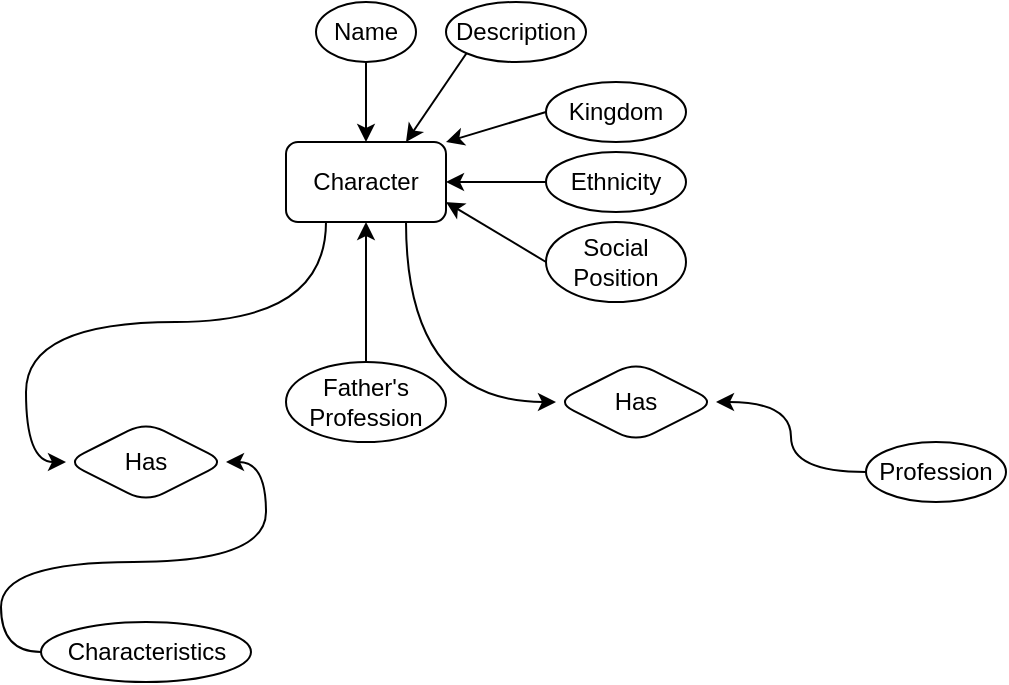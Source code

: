 <mxfile>
    <diagram id="w9YKgMj9tK8E7thIzkRx" name="Página-1">
        <mxGraphModel dx="1049" dy="790" grid="1" gridSize="10" guides="1" tooltips="1" connect="1" arrows="1" fold="1" page="1" pageScale="1" pageWidth="1169" pageHeight="827" math="0" shadow="0">
            <root>
                <mxCell id="0"/>
                <mxCell id="1" parent="0"/>
                <mxCell id="11" style="orthogonalLoop=1;jettySize=auto;html=1;exitX=0;exitY=1;exitDx=0;exitDy=0;entryX=0.75;entryY=0;entryDx=0;entryDy=0;" parent="1" source="6" target="2" edge="1">
                    <mxGeometry relative="1" as="geometry">
                        <mxPoint x="620" y="140" as="targetPoint"/>
                    </mxGeometry>
                </mxCell>
                <mxCell id="28" style="edgeStyle=orthogonalEdgeStyle;rounded=0;orthogonalLoop=1;jettySize=auto;html=1;exitX=0.25;exitY=1;exitDx=0;exitDy=0;entryX=0;entryY=0.5;entryDx=0;entryDy=0;curved=1;" edge="1" parent="1" source="2" target="27">
                    <mxGeometry relative="1" as="geometry"/>
                </mxCell>
                <object label="Character" id="2">
                    <mxCell style="whiteSpace=wrap;html=1;rounded=1;" parent="1" vertex="1">
                        <mxGeometry x="410" y="200" width="80" height="40" as="geometry"/>
                    </mxCell>
                </object>
                <mxCell id="3" value="Name" style="ellipse;whiteSpace=wrap;html=1;rounded=1;" parent="1" vertex="1">
                    <mxGeometry x="425" y="130" width="50" height="30" as="geometry"/>
                </mxCell>
                <mxCell id="4" value="" style="endArrow=classic;html=1;entryX=0.5;entryY=0;entryDx=0;entryDy=0;exitX=0.5;exitY=1;exitDx=0;exitDy=0;" parent="1" source="3" target="2" edge="1">
                    <mxGeometry width="50" height="50" relative="1" as="geometry">
                        <mxPoint x="370" y="170" as="sourcePoint"/>
                        <mxPoint x="630" y="400" as="targetPoint"/>
                    </mxGeometry>
                </mxCell>
                <mxCell id="6" value="Description" style="ellipse;whiteSpace=wrap;html=1;rounded=1;" parent="1" vertex="1">
                    <mxGeometry x="490" y="130" width="70" height="30" as="geometry"/>
                </mxCell>
                <mxCell id="8" value="Kingdom" style="ellipse;whiteSpace=wrap;html=1;rounded=1;" parent="1" vertex="1">
                    <mxGeometry x="540" y="170" width="70" height="30" as="geometry"/>
                </mxCell>
                <mxCell id="9" value="" style="endArrow=classic;html=1;exitX=0;exitY=0.5;exitDx=0;exitDy=0;curved=1;entryX=1;entryY=0;entryDx=0;entryDy=0;" parent="1" source="8" target="2" edge="1">
                    <mxGeometry width="50" height="50" relative="1" as="geometry">
                        <mxPoint x="500" y="200" as="sourcePoint"/>
                        <mxPoint x="590" y="220" as="targetPoint"/>
                    </mxGeometry>
                </mxCell>
                <mxCell id="14" style="orthogonalLoop=1;jettySize=auto;html=1;exitX=0;exitY=0.5;exitDx=0;exitDy=0;entryX=1;entryY=0.5;entryDx=0;entryDy=0;strokeColor=#000000;" parent="1" source="13" target="2" edge="1">
                    <mxGeometry relative="1" as="geometry"/>
                </mxCell>
                <mxCell id="13" value="Ethnicity" style="ellipse;whiteSpace=wrap;html=1;rounded=1;" parent="1" vertex="1">
                    <mxGeometry x="540" y="205" width="70" height="30" as="geometry"/>
                </mxCell>
                <mxCell id="15" style="orthogonalLoop=1;jettySize=auto;html=1;exitX=0;exitY=0.5;exitDx=0;exitDy=0;strokeColor=#000000;" parent="1" source="16" edge="1">
                    <mxGeometry relative="1" as="geometry">
                        <mxPoint x="490" y="230" as="targetPoint"/>
                    </mxGeometry>
                </mxCell>
                <mxCell id="16" value="Social Position" style="ellipse;whiteSpace=wrap;html=1;rounded=1;" parent="1" vertex="1">
                    <mxGeometry x="540" y="240" width="70" height="40" as="geometry"/>
                </mxCell>
                <mxCell id="17" style="edgeStyle=orthogonalEdgeStyle;curved=1;orthogonalLoop=1;jettySize=auto;html=1;exitX=0;exitY=0.5;exitDx=0;exitDy=0;strokeColor=#000000;entryX=1;entryY=0.5;entryDx=0;entryDy=0;" parent="1" source="18" target="21" edge="1">
                    <mxGeometry relative="1" as="geometry">
                        <mxPoint x="420" y="435" as="targetPoint"/>
                    </mxGeometry>
                </mxCell>
                <mxCell id="18" value="Profession" style="ellipse;whiteSpace=wrap;html=1;rounded=1;" parent="1" vertex="1">
                    <mxGeometry x="700" y="350" width="70" height="30" as="geometry"/>
                </mxCell>
                <mxCell id="19" style="edgeStyle=orthogonalEdgeStyle;curved=1;orthogonalLoop=1;jettySize=auto;html=1;exitX=0.5;exitY=0;exitDx=0;exitDy=0;entryX=0.5;entryY=1;entryDx=0;entryDy=0;strokeColor=#000000;" parent="1" source="20" target="2" edge="1">
                    <mxGeometry relative="1" as="geometry">
                        <mxPoint x="490" y="440" as="targetPoint"/>
                    </mxGeometry>
                </mxCell>
                <mxCell id="20" value="Father's Profession" style="ellipse;whiteSpace=wrap;html=1;rounded=1;" parent="1" vertex="1">
                    <mxGeometry x="410" y="310" width="80" height="40" as="geometry"/>
                </mxCell>
                <mxCell id="22" style="edgeStyle=orthogonalEdgeStyle;orthogonalLoop=1;jettySize=auto;html=1;exitX=0;exitY=0.5;exitDx=0;exitDy=0;entryX=0.75;entryY=1;entryDx=0;entryDy=0;strokeColor=#000000;curved=1;startArrow=classic;startFill=1;endArrow=none;endFill=0;" parent="1" source="21" target="2" edge="1">
                    <mxGeometry relative="1" as="geometry"/>
                </mxCell>
                <mxCell id="21" value="Has" style="rhombus;whiteSpace=wrap;html=1;rounded=1;" parent="1" vertex="1">
                    <mxGeometry x="545" y="310" width="80" height="40" as="geometry"/>
                </mxCell>
                <mxCell id="25" style="edgeStyle=orthogonalEdgeStyle;curved=1;orthogonalLoop=1;jettySize=auto;html=1;exitX=0;exitY=0.5;exitDx=0;exitDy=0;strokeColor=#000000;entryX=1;entryY=0.5;entryDx=0;entryDy=0;" edge="1" parent="1" source="26" target="27">
                    <mxGeometry relative="1" as="geometry">
                        <mxPoint x="315" y="565" as="targetPoint"/>
                    </mxGeometry>
                </mxCell>
                <mxCell id="26" value="Characteristics" style="ellipse;whiteSpace=wrap;html=1;rounded=1;" vertex="1" parent="1">
                    <mxGeometry x="287.5" y="440" width="105" height="30" as="geometry"/>
                </mxCell>
                <mxCell id="27" value="Has" style="rhombus;whiteSpace=wrap;html=1;rounded=1;" vertex="1" parent="1">
                    <mxGeometry x="300" y="340" width="80" height="40" as="geometry"/>
                </mxCell>
            </root>
        </mxGraphModel>
    </diagram>
</mxfile>